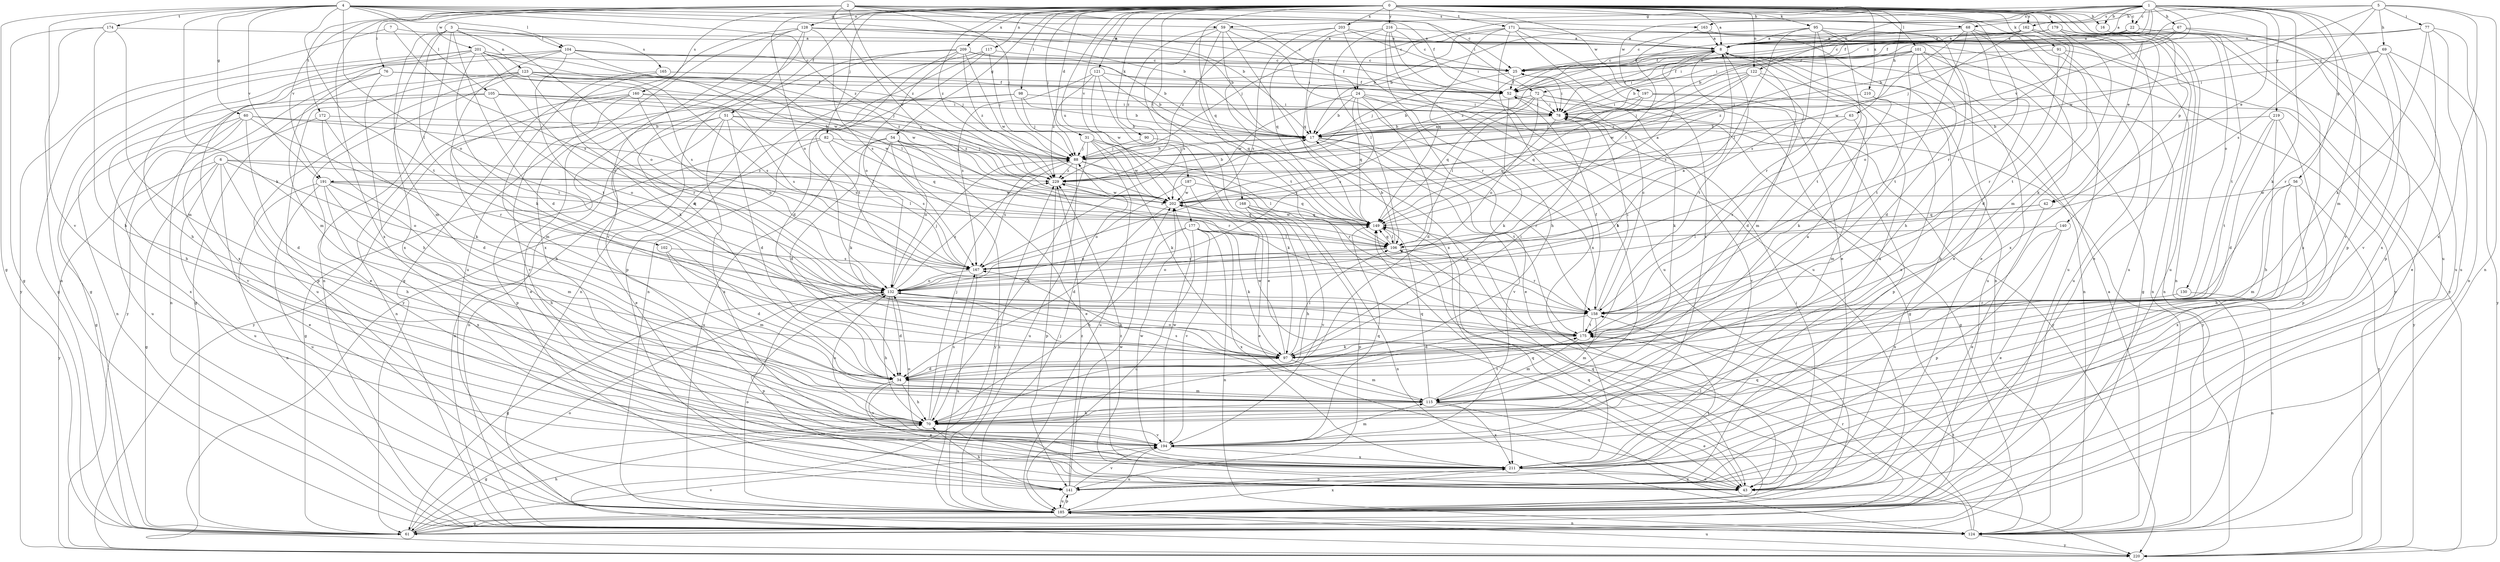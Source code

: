strict digraph  {
0;
1;
2;
3;
4;
5;
6;
7;
8;
16;
17;
22;
24;
25;
31;
34;
42;
43;
51;
52;
54;
56;
59;
60;
61;
63;
67;
68;
69;
70;
72;
76;
77;
78;
82;
88;
90;
91;
95;
97;
98;
101;
102;
104;
105;
106;
115;
117;
121;
122;
123;
124;
128;
130;
132;
140;
141;
149;
158;
160;
162;
163;
165;
167;
168;
171;
172;
174;
175;
177;
179;
185;
187;
191;
194;
197;
201;
202;
203;
209;
210;
211;
216;
219;
220;
229;
0 -> 8  [label=a];
0 -> 16  [label=b];
0 -> 22  [label=c];
0 -> 31  [label=d];
0 -> 42  [label=e];
0 -> 51  [label=f];
0 -> 54  [label=g];
0 -> 63  [label=h];
0 -> 82  [label=j];
0 -> 88  [label=j];
0 -> 90  [label=k];
0 -> 91  [label=k];
0 -> 95  [label=k];
0 -> 98  [label=l];
0 -> 101  [label=l];
0 -> 115  [label=m];
0 -> 117  [label=n];
0 -> 121  [label=n];
0 -> 122  [label=n];
0 -> 128  [label=o];
0 -> 130  [label=o];
0 -> 132  [label=o];
0 -> 140  [label=p];
0 -> 149  [label=q];
0 -> 158  [label=r];
0 -> 160  [label=s];
0 -> 162  [label=s];
0 -> 168  [label=t];
0 -> 171  [label=t];
0 -> 177  [label=u];
0 -> 179  [label=u];
0 -> 185  [label=u];
0 -> 187  [label=v];
0 -> 197  [label=w];
0 -> 203  [label=x];
0 -> 209  [label=x];
0 -> 210  [label=x];
0 -> 216  [label=y];
0 -> 229  [label=z];
1 -> 8  [label=a];
1 -> 16  [label=b];
1 -> 22  [label=c];
1 -> 24  [label=c];
1 -> 42  [label=e];
1 -> 52  [label=f];
1 -> 56  [label=g];
1 -> 59  [label=g];
1 -> 67  [label=h];
1 -> 72  [label=i];
1 -> 97  [label=k];
1 -> 115  [label=m];
1 -> 122  [label=n];
1 -> 141  [label=p];
1 -> 162  [label=s];
1 -> 163  [label=s];
1 -> 191  [label=v];
1 -> 197  [label=w];
1 -> 219  [label=y];
2 -> 17  [label=b];
2 -> 24  [label=c];
2 -> 68  [label=h];
2 -> 72  [label=i];
2 -> 76  [label=i];
2 -> 88  [label=j];
2 -> 163  [label=s];
2 -> 172  [label=t];
2 -> 191  [label=v];
2 -> 201  [label=w];
2 -> 202  [label=w];
2 -> 211  [label=x];
2 -> 229  [label=z];
3 -> 34  [label=d];
3 -> 102  [label=l];
3 -> 104  [label=l];
3 -> 115  [label=m];
3 -> 123  [label=n];
3 -> 124  [label=n];
3 -> 132  [label=o];
3 -> 165  [label=s];
3 -> 211  [label=x];
4 -> 17  [label=b];
4 -> 25  [label=c];
4 -> 52  [label=f];
4 -> 59  [label=g];
4 -> 60  [label=g];
4 -> 61  [label=g];
4 -> 97  [label=k];
4 -> 104  [label=l];
4 -> 105  [label=l];
4 -> 132  [label=o];
4 -> 174  [label=t];
4 -> 175  [label=t];
4 -> 191  [label=v];
4 -> 194  [label=v];
4 -> 229  [label=z];
5 -> 52  [label=f];
5 -> 68  [label=h];
5 -> 69  [label=h];
5 -> 77  [label=i];
5 -> 124  [label=n];
5 -> 167  [label=s];
5 -> 202  [label=w];
5 -> 211  [label=x];
6 -> 43  [label=e];
6 -> 61  [label=g];
6 -> 70  [label=h];
6 -> 106  [label=l];
6 -> 132  [label=o];
6 -> 185  [label=u];
6 -> 220  [label=y];
6 -> 229  [label=z];
7 -> 8  [label=a];
7 -> 167  [label=s];
7 -> 220  [label=y];
8 -> 25  [label=c];
8 -> 78  [label=i];
8 -> 115  [label=m];
8 -> 124  [label=n];
8 -> 167  [label=s];
8 -> 175  [label=t];
8 -> 229  [label=z];
16 -> 175  [label=t];
17 -> 88  [label=j];
17 -> 158  [label=r];
17 -> 175  [label=t];
17 -> 194  [label=v];
22 -> 8  [label=a];
22 -> 52  [label=f];
22 -> 185  [label=u];
22 -> 211  [label=x];
24 -> 17  [label=b];
24 -> 34  [label=d];
24 -> 43  [label=e];
24 -> 78  [label=i];
24 -> 149  [label=q];
24 -> 167  [label=s];
24 -> 202  [label=w];
24 -> 220  [label=y];
25 -> 52  [label=f];
25 -> 78  [label=i];
25 -> 88  [label=j];
31 -> 70  [label=h];
31 -> 88  [label=j];
31 -> 97  [label=k];
31 -> 106  [label=l];
31 -> 185  [label=u];
31 -> 202  [label=w];
34 -> 43  [label=e];
34 -> 70  [label=h];
34 -> 115  [label=m];
34 -> 194  [label=v];
42 -> 43  [label=e];
42 -> 106  [label=l];
42 -> 149  [label=q];
43 -> 78  [label=i];
43 -> 149  [label=q];
43 -> 229  [label=z];
51 -> 17  [label=b];
51 -> 34  [label=d];
51 -> 43  [label=e];
51 -> 124  [label=n];
51 -> 141  [label=p];
51 -> 167  [label=s];
51 -> 211  [label=x];
51 -> 229  [label=z];
52 -> 78  [label=i];
52 -> 97  [label=k];
52 -> 220  [label=y];
54 -> 34  [label=d];
54 -> 43  [label=e];
54 -> 88  [label=j];
54 -> 97  [label=k];
54 -> 132  [label=o];
54 -> 158  [label=r];
54 -> 185  [label=u];
54 -> 220  [label=y];
56 -> 70  [label=h];
56 -> 115  [label=m];
56 -> 202  [label=w];
56 -> 211  [label=x];
56 -> 220  [label=y];
59 -> 8  [label=a];
59 -> 43  [label=e];
59 -> 158  [label=r];
59 -> 167  [label=s];
59 -> 175  [label=t];
59 -> 211  [label=x];
59 -> 229  [label=z];
60 -> 17  [label=b];
60 -> 34  [label=d];
60 -> 61  [label=g];
60 -> 106  [label=l];
60 -> 158  [label=r];
60 -> 185  [label=u];
60 -> 211  [label=x];
61 -> 70  [label=h];
61 -> 132  [label=o];
61 -> 149  [label=q];
61 -> 158  [label=r];
61 -> 194  [label=v];
63 -> 17  [label=b];
63 -> 115  [label=m];
63 -> 158  [label=r];
67 -> 8  [label=a];
67 -> 17  [label=b];
67 -> 78  [label=i];
67 -> 141  [label=p];
67 -> 194  [label=v];
68 -> 8  [label=a];
68 -> 17  [label=b];
68 -> 34  [label=d];
68 -> 43  [label=e];
68 -> 175  [label=t];
68 -> 185  [label=u];
68 -> 202  [label=w];
69 -> 25  [label=c];
69 -> 43  [label=e];
69 -> 78  [label=i];
69 -> 158  [label=r];
69 -> 194  [label=v];
69 -> 220  [label=y];
70 -> 8  [label=a];
70 -> 61  [label=g];
70 -> 88  [label=j];
70 -> 132  [label=o];
70 -> 167  [label=s];
70 -> 194  [label=v];
72 -> 17  [label=b];
72 -> 61  [label=g];
72 -> 78  [label=i];
72 -> 97  [label=k];
72 -> 106  [label=l];
72 -> 132  [label=o];
72 -> 149  [label=q];
76 -> 52  [label=f];
76 -> 70  [label=h];
76 -> 88  [label=j];
76 -> 124  [label=n];
76 -> 220  [label=y];
77 -> 8  [label=a];
77 -> 25  [label=c];
77 -> 97  [label=k];
77 -> 124  [label=n];
77 -> 185  [label=u];
77 -> 211  [label=x];
78 -> 17  [label=b];
78 -> 61  [label=g];
78 -> 149  [label=q];
78 -> 194  [label=v];
82 -> 61  [label=g];
82 -> 88  [label=j];
82 -> 124  [label=n];
82 -> 149  [label=q];
82 -> 167  [label=s];
88 -> 17  [label=b];
88 -> 106  [label=l];
88 -> 158  [label=r];
88 -> 167  [label=s];
88 -> 185  [label=u];
88 -> 229  [label=z];
90 -> 88  [label=j];
90 -> 97  [label=k];
91 -> 25  [label=c];
91 -> 124  [label=n];
91 -> 158  [label=r];
91 -> 185  [label=u];
95 -> 8  [label=a];
95 -> 17  [label=b];
95 -> 43  [label=e];
95 -> 70  [label=h];
95 -> 106  [label=l];
95 -> 158  [label=r];
95 -> 167  [label=s];
95 -> 175  [label=t];
97 -> 34  [label=d];
97 -> 78  [label=i];
97 -> 106  [label=l];
97 -> 115  [label=m];
97 -> 132  [label=o];
97 -> 202  [label=w];
98 -> 17  [label=b];
98 -> 43  [label=e];
98 -> 78  [label=i];
98 -> 88  [label=j];
98 -> 220  [label=y];
101 -> 17  [label=b];
101 -> 25  [label=c];
101 -> 34  [label=d];
101 -> 52  [label=f];
101 -> 61  [label=g];
101 -> 124  [label=n];
101 -> 175  [label=t];
101 -> 185  [label=u];
101 -> 229  [label=z];
102 -> 34  [label=d];
102 -> 115  [label=m];
102 -> 167  [label=s];
104 -> 25  [label=c];
104 -> 52  [label=f];
104 -> 61  [label=g];
104 -> 78  [label=i];
104 -> 97  [label=k];
104 -> 106  [label=l];
104 -> 175  [label=t];
104 -> 211  [label=x];
105 -> 70  [label=h];
105 -> 78  [label=i];
105 -> 88  [label=j];
105 -> 124  [label=n];
105 -> 132  [label=o];
105 -> 202  [label=w];
106 -> 17  [label=b];
106 -> 132  [label=o];
106 -> 149  [label=q];
106 -> 158  [label=r];
106 -> 167  [label=s];
115 -> 43  [label=e];
115 -> 70  [label=h];
115 -> 149  [label=q];
115 -> 167  [label=s];
115 -> 175  [label=t];
115 -> 211  [label=x];
115 -> 220  [label=y];
117 -> 25  [label=c];
117 -> 34  [label=d];
117 -> 88  [label=j];
117 -> 124  [label=n];
117 -> 141  [label=p];
121 -> 43  [label=e];
121 -> 52  [label=f];
121 -> 149  [label=q];
121 -> 167  [label=s];
121 -> 202  [label=w];
121 -> 229  [label=z];
122 -> 34  [label=d];
122 -> 52  [label=f];
122 -> 88  [label=j];
122 -> 202  [label=w];
122 -> 211  [label=x];
122 -> 229  [label=z];
123 -> 43  [label=e];
123 -> 52  [label=f];
123 -> 61  [label=g];
123 -> 141  [label=p];
123 -> 158  [label=r];
123 -> 167  [label=s];
123 -> 185  [label=u];
123 -> 202  [label=w];
123 -> 229  [label=z];
124 -> 8  [label=a];
124 -> 106  [label=l];
124 -> 149  [label=q];
124 -> 175  [label=t];
124 -> 220  [label=y];
128 -> 8  [label=a];
128 -> 17  [label=b];
128 -> 34  [label=d];
128 -> 52  [label=f];
128 -> 61  [label=g];
128 -> 167  [label=s];
128 -> 185  [label=u];
128 -> 194  [label=v];
128 -> 211  [label=x];
130 -> 124  [label=n];
130 -> 158  [label=r];
132 -> 8  [label=a];
132 -> 34  [label=d];
132 -> 61  [label=g];
132 -> 70  [label=h];
132 -> 88  [label=j];
132 -> 97  [label=k];
132 -> 141  [label=p];
132 -> 158  [label=r];
132 -> 229  [label=z];
140 -> 43  [label=e];
140 -> 106  [label=l];
140 -> 141  [label=p];
140 -> 211  [label=x];
141 -> 70  [label=h];
141 -> 175  [label=t];
141 -> 185  [label=u];
141 -> 194  [label=v];
141 -> 202  [label=w];
141 -> 229  [label=z];
149 -> 8  [label=a];
149 -> 106  [label=l];
149 -> 202  [label=w];
149 -> 229  [label=z];
158 -> 25  [label=c];
158 -> 34  [label=d];
158 -> 78  [label=i];
158 -> 115  [label=m];
158 -> 175  [label=t];
160 -> 70  [label=h];
160 -> 78  [label=i];
160 -> 124  [label=n];
160 -> 132  [label=o];
160 -> 167  [label=s];
160 -> 194  [label=v];
162 -> 8  [label=a];
162 -> 25  [label=c];
162 -> 78  [label=i];
162 -> 88  [label=j];
162 -> 132  [label=o];
162 -> 175  [label=t];
162 -> 185  [label=u];
163 -> 8  [label=a];
163 -> 106  [label=l];
163 -> 220  [label=y];
165 -> 17  [label=b];
165 -> 52  [label=f];
165 -> 97  [label=k];
165 -> 115  [label=m];
167 -> 132  [label=o];
167 -> 185  [label=u];
168 -> 70  [label=h];
168 -> 124  [label=n];
168 -> 141  [label=p];
168 -> 149  [label=q];
168 -> 194  [label=v];
171 -> 8  [label=a];
171 -> 17  [label=b];
171 -> 43  [label=e];
171 -> 70  [label=h];
171 -> 88  [label=j];
171 -> 124  [label=n];
171 -> 149  [label=q];
171 -> 194  [label=v];
171 -> 220  [label=y];
172 -> 17  [label=b];
172 -> 34  [label=d];
172 -> 97  [label=k];
172 -> 194  [label=v];
174 -> 8  [label=a];
174 -> 61  [label=g];
174 -> 70  [label=h];
174 -> 115  [label=m];
174 -> 124  [label=n];
175 -> 52  [label=f];
175 -> 97  [label=k];
175 -> 115  [label=m];
177 -> 70  [label=h];
177 -> 97  [label=k];
177 -> 106  [label=l];
177 -> 124  [label=n];
177 -> 132  [label=o];
177 -> 185  [label=u];
177 -> 194  [label=v];
177 -> 211  [label=x];
179 -> 8  [label=a];
179 -> 43  [label=e];
179 -> 52  [label=f];
179 -> 97  [label=k];
179 -> 124  [label=n];
179 -> 185  [label=u];
179 -> 211  [label=x];
185 -> 61  [label=g];
185 -> 88  [label=j];
185 -> 124  [label=n];
185 -> 132  [label=o];
185 -> 141  [label=p];
185 -> 149  [label=q];
185 -> 211  [label=x];
185 -> 229  [label=z];
187 -> 43  [label=e];
187 -> 132  [label=o];
187 -> 149  [label=q];
187 -> 202  [label=w];
191 -> 70  [label=h];
191 -> 115  [label=m];
191 -> 124  [label=n];
191 -> 149  [label=q];
191 -> 185  [label=u];
191 -> 202  [label=w];
191 -> 211  [label=x];
194 -> 115  [label=m];
194 -> 132  [label=o];
194 -> 149  [label=q];
194 -> 185  [label=u];
194 -> 202  [label=w];
194 -> 211  [label=x];
197 -> 78  [label=i];
197 -> 88  [label=j];
197 -> 141  [label=p];
197 -> 149  [label=q];
197 -> 220  [label=y];
201 -> 25  [label=c];
201 -> 61  [label=g];
201 -> 70  [label=h];
201 -> 88  [label=j];
201 -> 115  [label=m];
201 -> 132  [label=o];
201 -> 167  [label=s];
201 -> 175  [label=t];
201 -> 202  [label=w];
202 -> 8  [label=a];
202 -> 34  [label=d];
202 -> 149  [label=q];
203 -> 8  [label=a];
203 -> 78  [label=i];
203 -> 149  [label=q];
203 -> 167  [label=s];
203 -> 185  [label=u];
203 -> 229  [label=z];
209 -> 17  [label=b];
209 -> 25  [label=c];
209 -> 124  [label=n];
209 -> 132  [label=o];
209 -> 175  [label=t];
209 -> 202  [label=w];
209 -> 220  [label=y];
209 -> 229  [label=z];
210 -> 70  [label=h];
210 -> 78  [label=i];
210 -> 97  [label=k];
211 -> 8  [label=a];
211 -> 43  [label=e];
211 -> 141  [label=p];
211 -> 202  [label=w];
216 -> 8  [label=a];
216 -> 25  [label=c];
216 -> 70  [label=h];
216 -> 106  [label=l];
216 -> 149  [label=q];
216 -> 185  [label=u];
216 -> 211  [label=x];
219 -> 17  [label=b];
219 -> 34  [label=d];
219 -> 70  [label=h];
219 -> 141  [label=p];
219 -> 175  [label=t];
220 -> 185  [label=u];
229 -> 17  [label=b];
229 -> 141  [label=p];
229 -> 202  [label=w];
}
